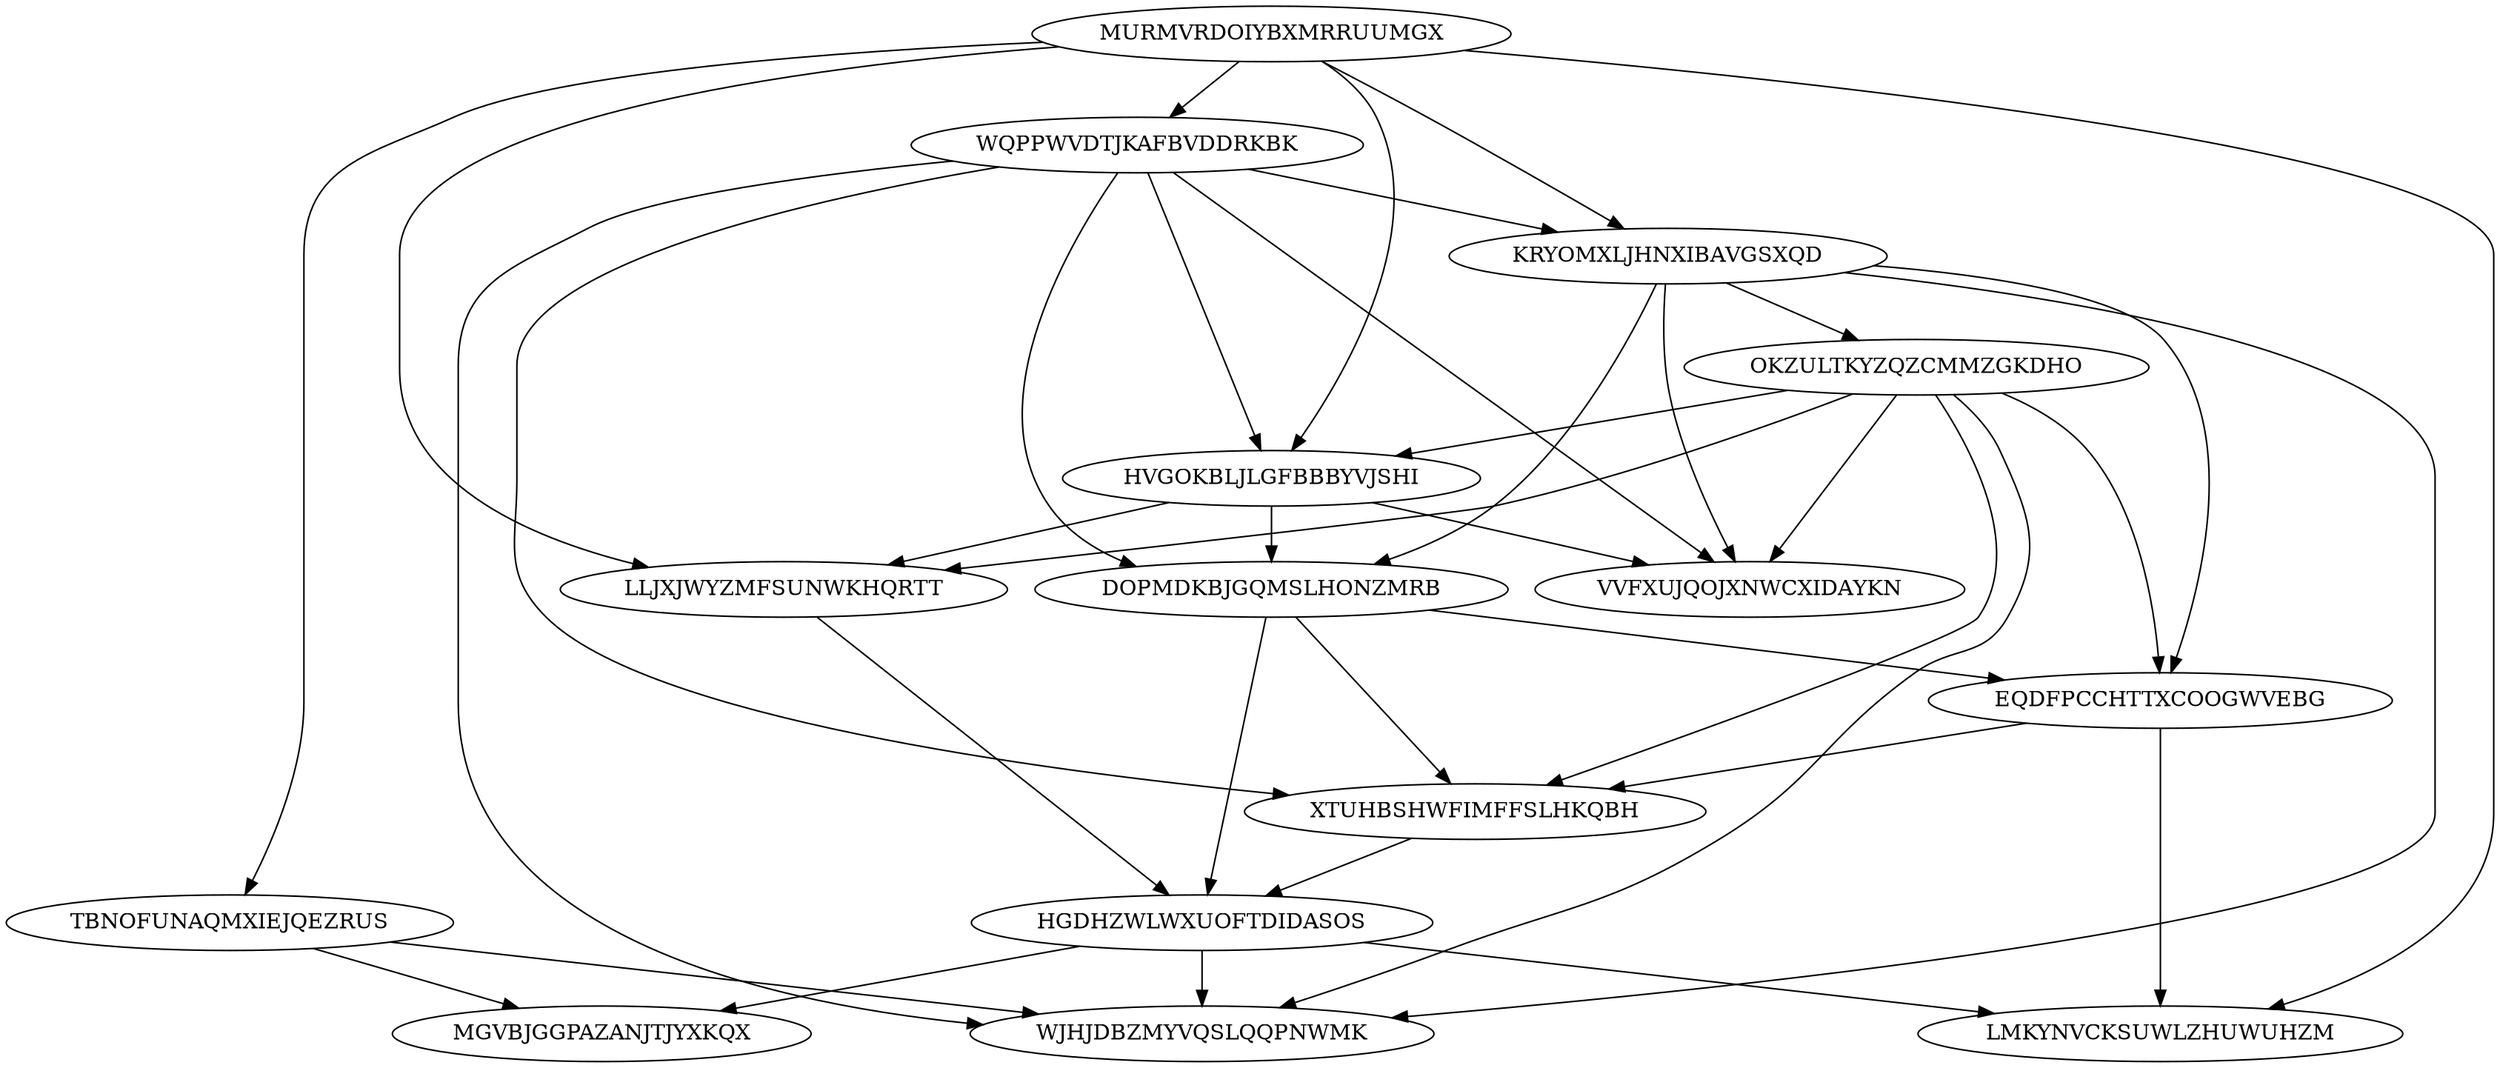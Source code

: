 digraph N15M38 {
	MURMVRDOIYBXMRRUUMGX	[Weight=11];
	WQPPWVDTJKAFBVDDRKBK	[Weight=20];
	KRYOMXLJHNXIBAVGSXQD	[Weight=17];
	TBNOFUNAQMXIEJQEZRUS	[Weight=18];
	OKZULTKYZQZCMMZGKDHO	[Weight=17];
	HVGOKBLJLGFBBBYVJSHI	[Weight=13];
	DOPMDKBJGQMSLHONZMRB	[Weight=10];
	EQDFPCCHTTXCOOGWVEBG	[Weight=16];
	XTUHBSHWFIMFFSLHKQBH	[Weight=10];
	LLJXJWYZMFSUNWKHQRTT	[Weight=13];
	HGDHZWLWXUOFTDIDASOS	[Weight=14];
	MGVBJGGPAZANJTJYXKQX	[Weight=14];
	LMKYNVCKSUWLZHUWUHZM	[Weight=19];
	VVFXUJQOJXNWCXIDAYKN	[Weight=15];
	WJHJDBZMYVQSLQQPNWMK	[Weight=11];
	HVGOKBLJLGFBBBYVJSHI -> LLJXJWYZMFSUNWKHQRTT [Weight=12];
	TBNOFUNAQMXIEJQEZRUS -> WJHJDBZMYVQSLQQPNWMK [Weight=20];
	KRYOMXLJHNXIBAVGSXQD -> OKZULTKYZQZCMMZGKDHO [Weight=17];
	OKZULTKYZQZCMMZGKDHO -> HVGOKBLJLGFBBBYVJSHI [Weight=20];
	KRYOMXLJHNXIBAVGSXQD -> VVFXUJQOJXNWCXIDAYKN [Weight=10];
	WQPPWVDTJKAFBVDDRKBK -> DOPMDKBJGQMSLHONZMRB [Weight=11];
	OKZULTKYZQZCMMZGKDHO -> EQDFPCCHTTXCOOGWVEBG [Weight=16];
	TBNOFUNAQMXIEJQEZRUS -> MGVBJGGPAZANJTJYXKQX [Weight=13];
	KRYOMXLJHNXIBAVGSXQD -> DOPMDKBJGQMSLHONZMRB [Weight=15];
	DOPMDKBJGQMSLHONZMRB -> EQDFPCCHTTXCOOGWVEBG [Weight=17];
	MURMVRDOIYBXMRRUUMGX -> KRYOMXLJHNXIBAVGSXQD [Weight=10];
	MURMVRDOIYBXMRRUUMGX -> LMKYNVCKSUWLZHUWUHZM [Weight=16];
	WQPPWVDTJKAFBVDDRKBK -> KRYOMXLJHNXIBAVGSXQD [Weight=18];
	MURMVRDOIYBXMRRUUMGX -> HVGOKBLJLGFBBBYVJSHI [Weight=16];
	OKZULTKYZQZCMMZGKDHO -> LLJXJWYZMFSUNWKHQRTT [Weight=18];
	WQPPWVDTJKAFBVDDRKBK -> XTUHBSHWFIMFFSLHKQBH [Weight=12];
	MURMVRDOIYBXMRRUUMGX -> WQPPWVDTJKAFBVDDRKBK [Weight=10];
	WQPPWVDTJKAFBVDDRKBK -> VVFXUJQOJXNWCXIDAYKN [Weight=11];
	WQPPWVDTJKAFBVDDRKBK -> WJHJDBZMYVQSLQQPNWMK [Weight=16];
	HVGOKBLJLGFBBBYVJSHI -> VVFXUJQOJXNWCXIDAYKN [Weight=10];
	HGDHZWLWXUOFTDIDASOS -> LMKYNVCKSUWLZHUWUHZM [Weight=19];
	HGDHZWLWXUOFTDIDASOS -> MGVBJGGPAZANJTJYXKQX [Weight=11];
	HVGOKBLJLGFBBBYVJSHI -> DOPMDKBJGQMSLHONZMRB [Weight=19];
	OKZULTKYZQZCMMZGKDHO -> VVFXUJQOJXNWCXIDAYKN [Weight=12];
	KRYOMXLJHNXIBAVGSXQD -> WJHJDBZMYVQSLQQPNWMK [Weight=13];
	MURMVRDOIYBXMRRUUMGX -> TBNOFUNAQMXIEJQEZRUS [Weight=13];
	HGDHZWLWXUOFTDIDASOS -> WJHJDBZMYVQSLQQPNWMK [Weight=18];
	EQDFPCCHTTXCOOGWVEBG -> XTUHBSHWFIMFFSLHKQBH [Weight=17];
	WQPPWVDTJKAFBVDDRKBK -> HVGOKBLJLGFBBBYVJSHI [Weight=10];
	XTUHBSHWFIMFFSLHKQBH -> HGDHZWLWXUOFTDIDASOS [Weight=10];
	LLJXJWYZMFSUNWKHQRTT -> HGDHZWLWXUOFTDIDASOS [Weight=18];
	MURMVRDOIYBXMRRUUMGX -> LLJXJWYZMFSUNWKHQRTT [Weight=16];
	OKZULTKYZQZCMMZGKDHO -> WJHJDBZMYVQSLQQPNWMK [Weight=13];
	EQDFPCCHTTXCOOGWVEBG -> LMKYNVCKSUWLZHUWUHZM [Weight=19];
	DOPMDKBJGQMSLHONZMRB -> HGDHZWLWXUOFTDIDASOS [Weight=18];
	KRYOMXLJHNXIBAVGSXQD -> EQDFPCCHTTXCOOGWVEBG [Weight=11];
	DOPMDKBJGQMSLHONZMRB -> XTUHBSHWFIMFFSLHKQBH [Weight=13];
	OKZULTKYZQZCMMZGKDHO -> XTUHBSHWFIMFFSLHKQBH [Weight=20];
}

